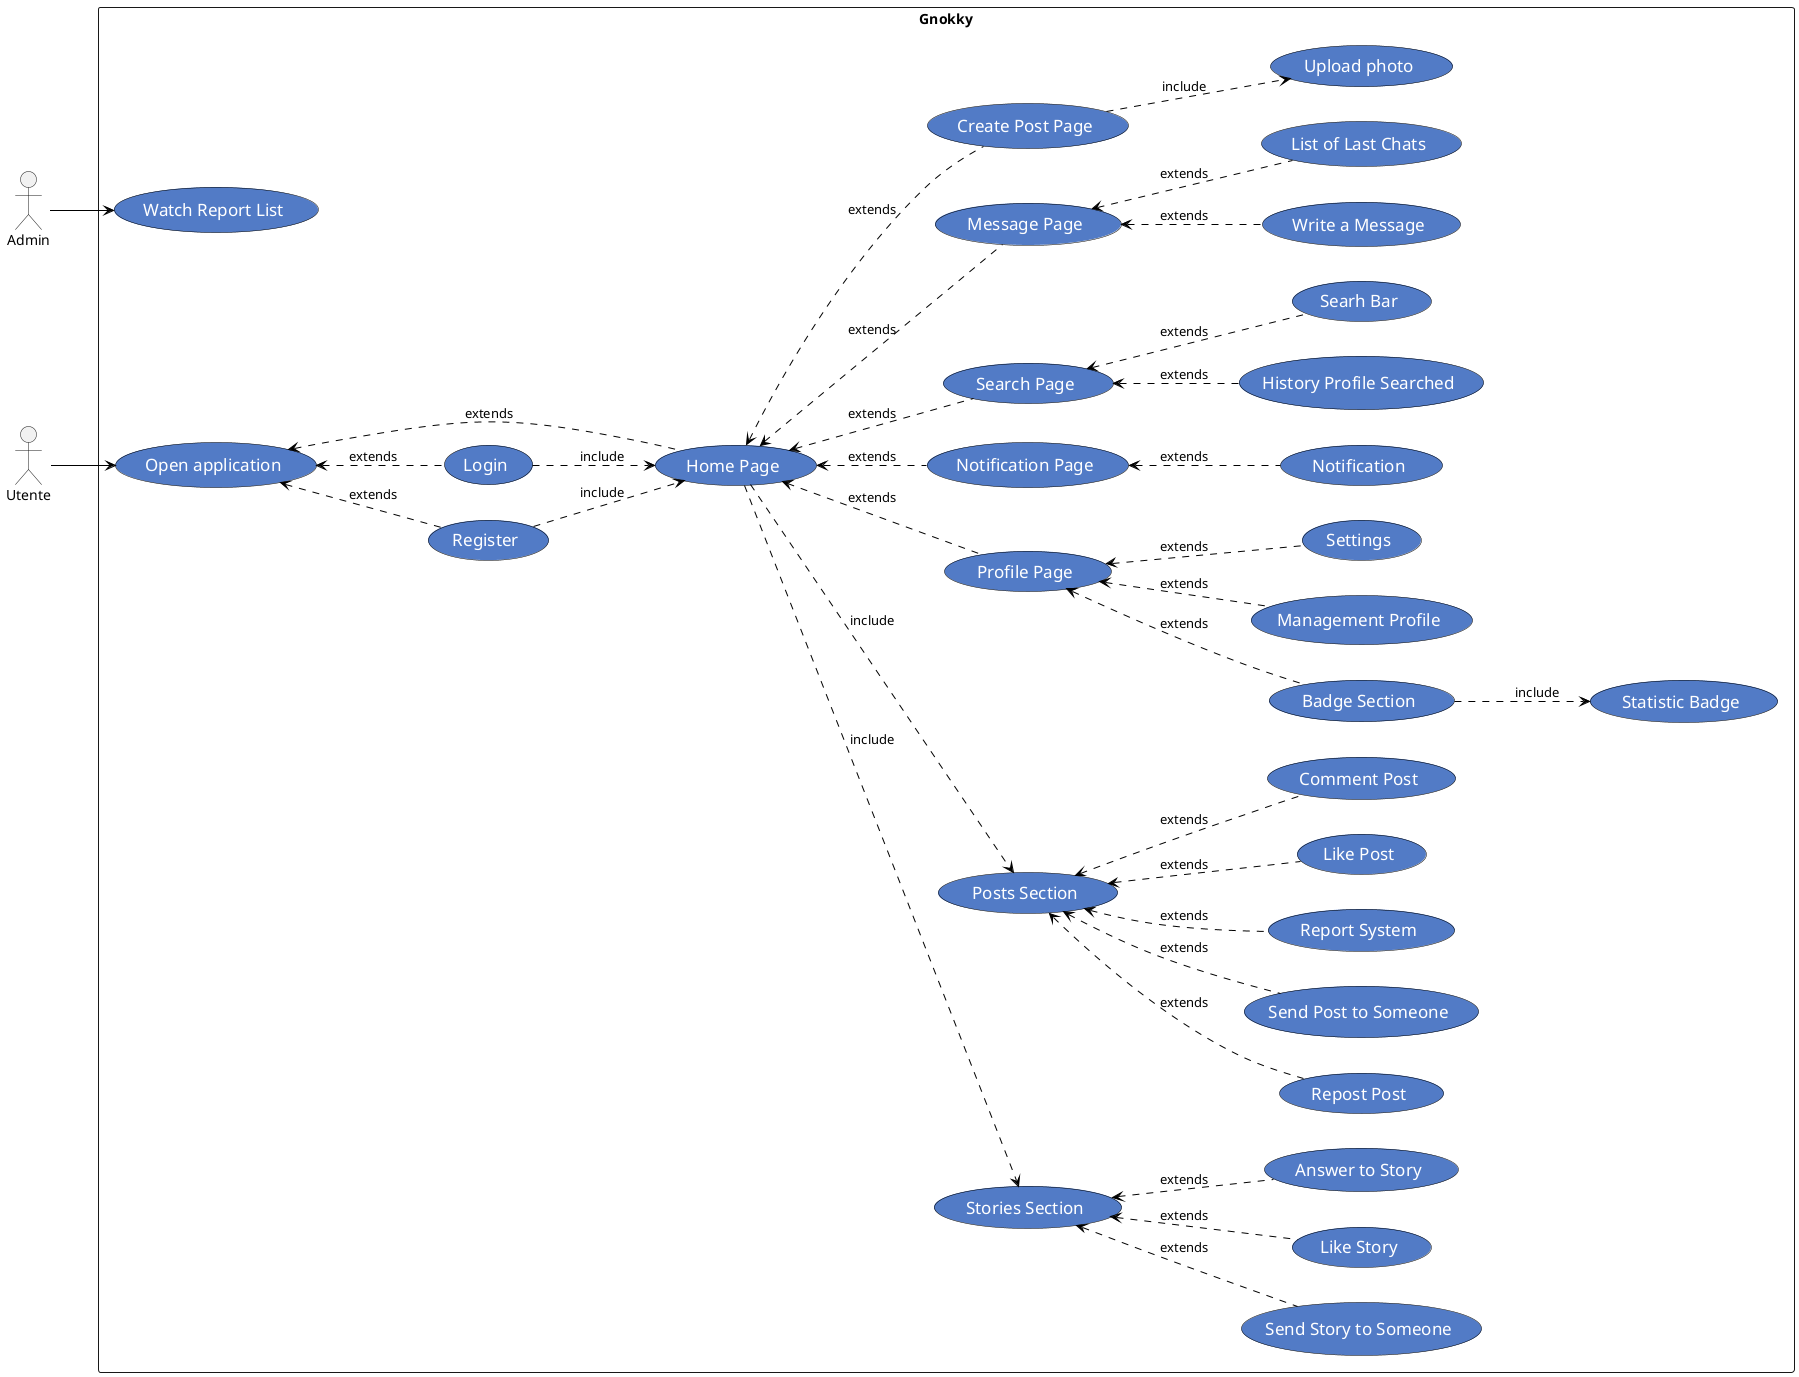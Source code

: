 @startuml gnokky
skinparam usecase {
    FontColor          white
    AttributeFontColor white
    FontSize           17
    AttributeFontSize  15
    AttributeFontname  Droid Sans Mono
    BackgroundColor    #527BC6
    BorderColor        black
    ArrowColor         black
}
left to right direction
:Admin:
:Utente:
rectangle Gnokky{
    Utente --> (Open application)
    Admin --> (Watch Report List)

    (Open application) <.. (Register) : extends
    (Open application) <.. (Login) : extends
    (Open application) <.. (Home Page) : extends
    (Register) ..> (Home Page) : include
    (Login) ..> (Home Page) : include

    (Home Page) ..> (Stories Section) : include
    (Home Page) ..> (Posts Section) : include
    (Home Page) <.. (Profile Page) : extends
    (Home Page) <.. (Notification Page) : extends
    (Home Page) <.. (Search Page) : extends
    (Home Page) <.. (Message Page) : extends
    (Home Page) <.. (Create Post Page) : extends

    (Profile Page) <.. (Management Profile) : extends
    (Profile Page) <.. (Settings) : extends
    (Profile Page) <.. (Badge Section) : extends

    (Badge Section) ..> (Statistic Badge) : include

    (Notification Page) <.. (Notification) : extends

    (Search Page) <.. (Searh Bar) : extends
    (Search Page) <.. (History Profile Searched) : extends

    (Message Page) <.. (List of Last Chats) : extends
    (Message Page) <.. (Write a Message) : extends

    (Create Post Page) ..> (Upload photo) : include

    (Stories Section) <.. (Like Story) : extends
    (Stories Section) <.. (Answer to Story) : extends
    (Stories Section) <.. (Send Story to Someone) : extends

    (Posts Section) <.. (Like Post) : extends
    (Posts Section) <.. (Comment Post) : extends
    (Posts Section) <.. (Repost Post) : extends
    (Posts Section) <.. (Send Post to Someone) : extends
    (Posts Section) <.. (Report System) : extends 
}

@enduml
